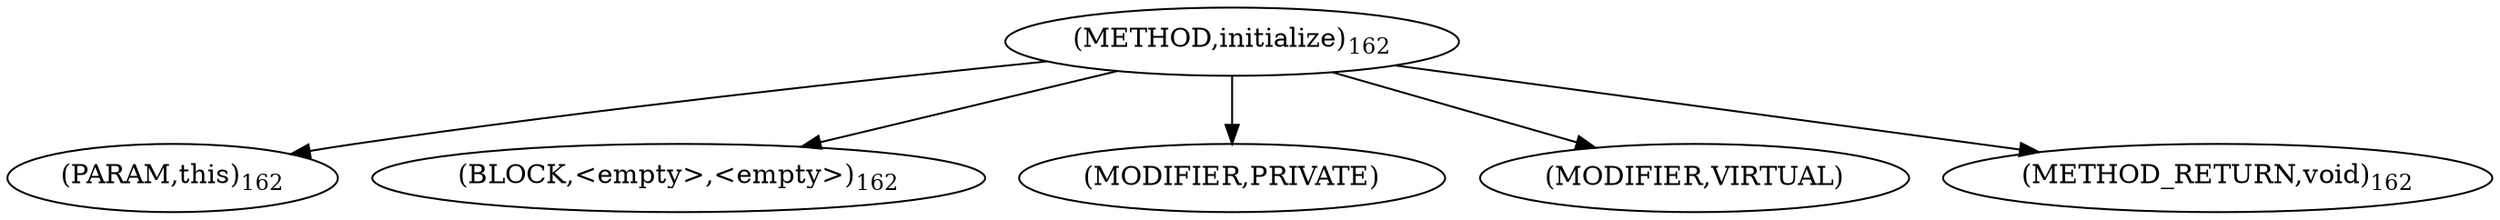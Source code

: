 digraph "initialize" {  
"186" [label = <(METHOD,initialize)<SUB>162</SUB>> ]
"187" [label = <(PARAM,this)<SUB>162</SUB>> ]
"188" [label = <(BLOCK,&lt;empty&gt;,&lt;empty&gt;)<SUB>162</SUB>> ]
"189" [label = <(MODIFIER,PRIVATE)> ]
"190" [label = <(MODIFIER,VIRTUAL)> ]
"191" [label = <(METHOD_RETURN,void)<SUB>162</SUB>> ]
  "186" -> "187" 
  "186" -> "188" 
  "186" -> "189" 
  "186" -> "190" 
  "186" -> "191" 
}
